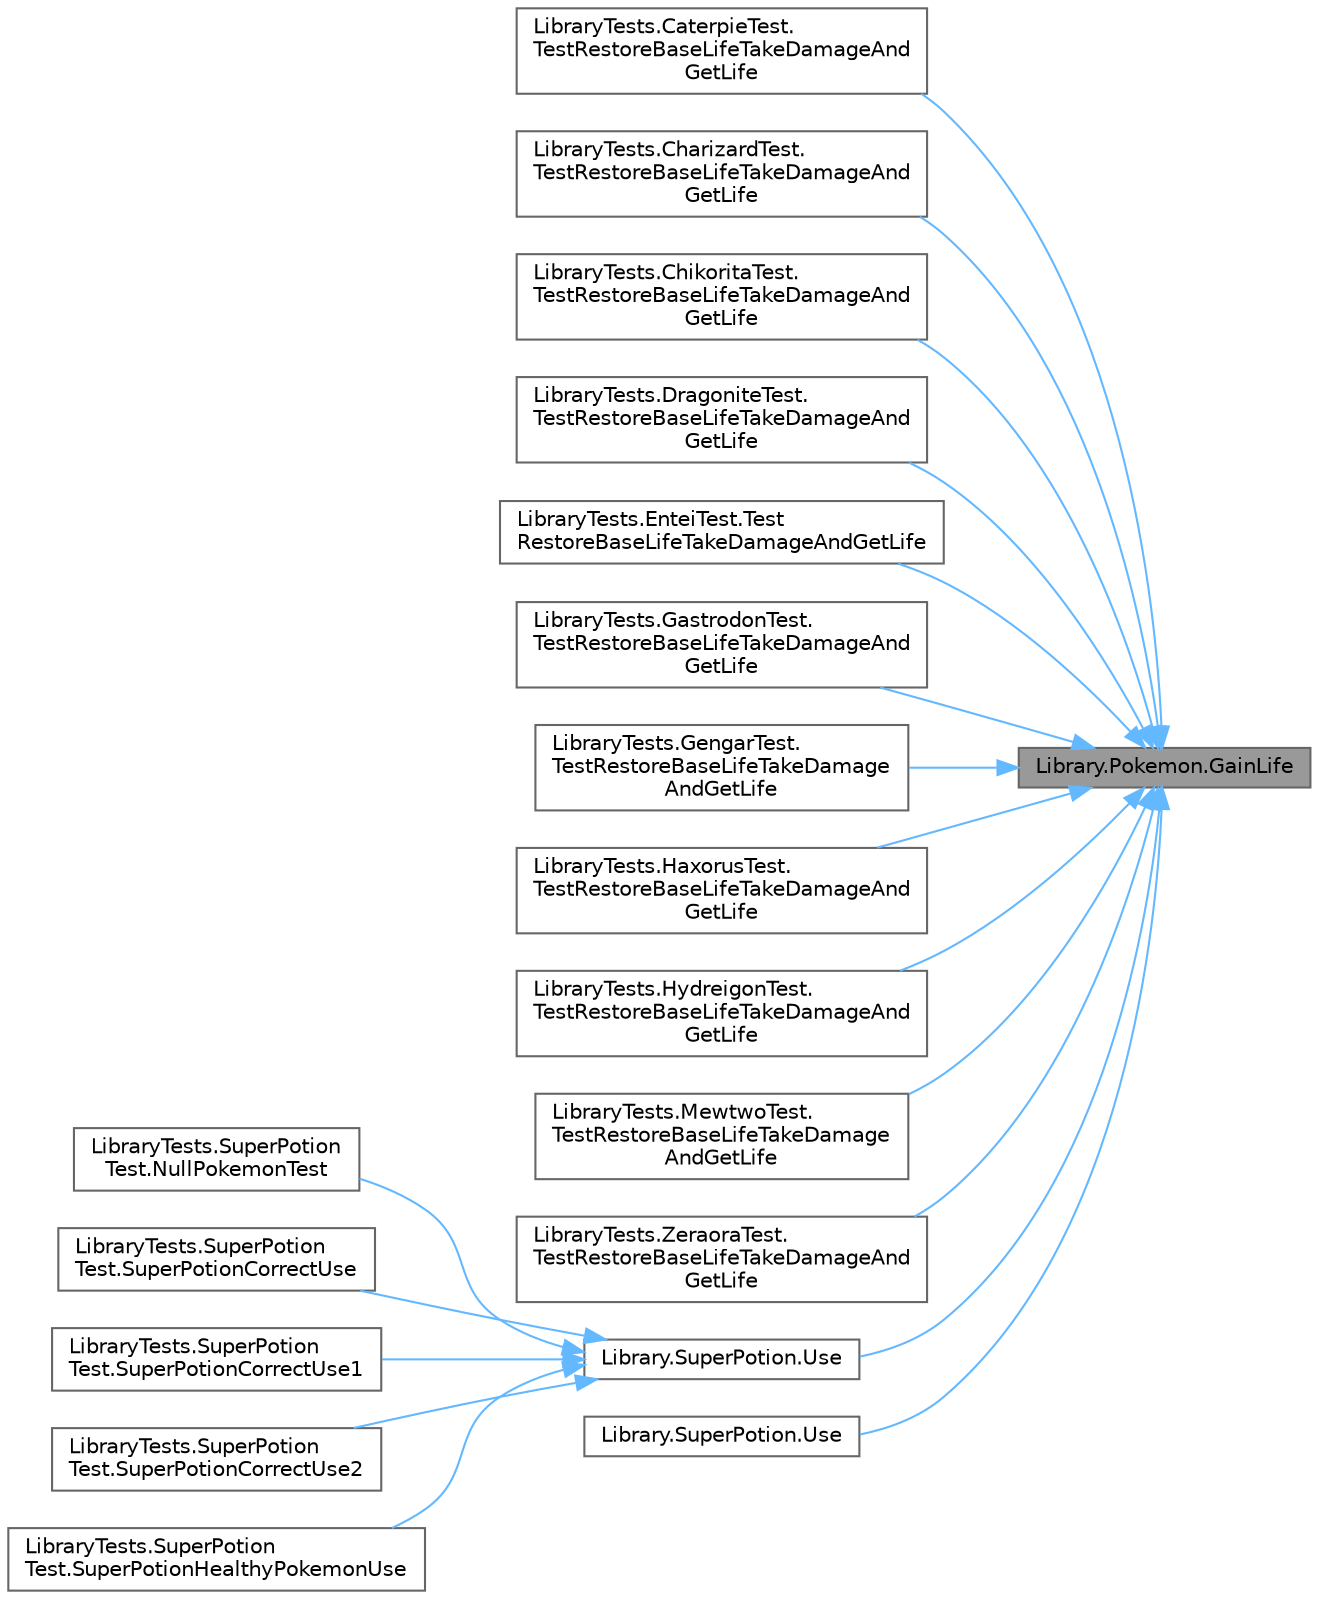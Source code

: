 digraph "Library.Pokemon.GainLife"
{
 // INTERACTIVE_SVG=YES
 // LATEX_PDF_SIZE
  bgcolor="transparent";
  edge [fontname=Helvetica,fontsize=10,labelfontname=Helvetica,labelfontsize=10];
  node [fontname=Helvetica,fontsize=10,shape=box,height=0.2,width=0.4];
  rankdir="RL";
  Node1 [id="Node000001",label="Library.Pokemon.GainLife",height=0.2,width=0.4,color="gray40", fillcolor="grey60", style="filled", fontcolor="black",tooltip="Suma puntos de vida a la vida actual, considerando que la vida actual no puede ser mayor a la vida ba..."];
  Node1 -> Node2 [id="edge1_Node000001_Node000002",dir="back",color="steelblue1",style="solid",tooltip=" "];
  Node2 [id="Node000002",label="LibraryTests.CaterpieTest.\lTestRestoreBaseLifeTakeDamageAnd\lGetLife",height=0.2,width=0.4,color="grey40", fillcolor="white", style="filled",URL="$classLibraryTests_1_1CaterpieTest.html#a8c18e869f393841c2d5078f42d5ab17b",tooltip="Test de los métodos RestoreBaseLife, TakeDamage y GetLife."];
  Node1 -> Node3 [id="edge2_Node000001_Node000003",dir="back",color="steelblue1",style="solid",tooltip=" "];
  Node3 [id="Node000003",label="LibraryTests.CharizardTest.\lTestRestoreBaseLifeTakeDamageAnd\lGetLife",height=0.2,width=0.4,color="grey40", fillcolor="white", style="filled",URL="$classLibraryTests_1_1CharizardTest.html#a3ab8447bc2db224f24c4131969e94334",tooltip="Test de los métodos RestoreBaseLife, TakeDamage y GetLife."];
  Node1 -> Node4 [id="edge3_Node000001_Node000004",dir="back",color="steelblue1",style="solid",tooltip=" "];
  Node4 [id="Node000004",label="LibraryTests.ChikoritaTest.\lTestRestoreBaseLifeTakeDamageAnd\lGetLife",height=0.2,width=0.4,color="grey40", fillcolor="white", style="filled",URL="$classLibraryTests_1_1ChikoritaTest.html#af75d59ad6478c7caf8d63ff37c748453",tooltip="Test de los métodos RestoreBaseLife, TakeDamage y GetLife."];
  Node1 -> Node5 [id="edge4_Node000001_Node000005",dir="back",color="steelblue1",style="solid",tooltip=" "];
  Node5 [id="Node000005",label="LibraryTests.DragoniteTest.\lTestRestoreBaseLifeTakeDamageAnd\lGetLife",height=0.2,width=0.4,color="grey40", fillcolor="white", style="filled",URL="$classLibraryTests_1_1DragoniteTest.html#a1dde17c1aea64ebdb75a983bf5f12b60",tooltip="Test de los métodos RestoreBaseLife, TakeDamage y GetLife."];
  Node1 -> Node6 [id="edge5_Node000001_Node000006",dir="back",color="steelblue1",style="solid",tooltip=" "];
  Node6 [id="Node000006",label="LibraryTests.EnteiTest.Test\lRestoreBaseLifeTakeDamageAndGetLife",height=0.2,width=0.4,color="grey40", fillcolor="white", style="filled",URL="$classLibraryTests_1_1EnteiTest.html#aa82a9c1b79b43ba188af744e543a4a50",tooltip="Test de los métodos RestoreBaseLife, TakeDamage y GetLife."];
  Node1 -> Node7 [id="edge6_Node000001_Node000007",dir="back",color="steelblue1",style="solid",tooltip=" "];
  Node7 [id="Node000007",label="LibraryTests.GastrodonTest.\lTestRestoreBaseLifeTakeDamageAnd\lGetLife",height=0.2,width=0.4,color="grey40", fillcolor="white", style="filled",URL="$classLibraryTests_1_1GastrodonTest.html#a0c42f999522d5ccee0f79c9bfc8c3fdf",tooltip="Test de los métodos RestoreBaseLife, TakeDamage y GetLife."];
  Node1 -> Node8 [id="edge7_Node000001_Node000008",dir="back",color="steelblue1",style="solid",tooltip=" "];
  Node8 [id="Node000008",label="LibraryTests.GengarTest.\lTestRestoreBaseLifeTakeDamage\lAndGetLife",height=0.2,width=0.4,color="grey40", fillcolor="white", style="filled",URL="$classLibraryTests_1_1GengarTest.html#a4493cdd78e4943f6f688dd8b91e4a913",tooltip="Test de los métodos RestoreBaseLife, TakeDamage y GetLife."];
  Node1 -> Node9 [id="edge8_Node000001_Node000009",dir="back",color="steelblue1",style="solid",tooltip=" "];
  Node9 [id="Node000009",label="LibraryTests.HaxorusTest.\lTestRestoreBaseLifeTakeDamageAnd\lGetLife",height=0.2,width=0.4,color="grey40", fillcolor="white", style="filled",URL="$classLibraryTests_1_1HaxorusTest.html#a4a870c7fc948941f1e73fafa7f161c9e",tooltip="Test de los métodos RestoreBaseLife, TakeDamage y GetLife."];
  Node1 -> Node10 [id="edge9_Node000001_Node000010",dir="back",color="steelblue1",style="solid",tooltip=" "];
  Node10 [id="Node000010",label="LibraryTests.HydreigonTest.\lTestRestoreBaseLifeTakeDamageAnd\lGetLife",height=0.2,width=0.4,color="grey40", fillcolor="white", style="filled",URL="$classLibraryTests_1_1HydreigonTest.html#a81eea89f8585fd3ee470a8c9fb192596",tooltip="Test de los métodos RestoreBaseLife, TakeDamage y GetLife."];
  Node1 -> Node11 [id="edge10_Node000001_Node000011",dir="back",color="steelblue1",style="solid",tooltip=" "];
  Node11 [id="Node000011",label="LibraryTests.MewtwoTest.\lTestRestoreBaseLifeTakeDamage\lAndGetLife",height=0.2,width=0.4,color="grey40", fillcolor="white", style="filled",URL="$classLibraryTests_1_1MewtwoTest.html#a18a5bb7ea8651fecc6374551612a4da7",tooltip="Test de los métodos RestoreBaseLife, TakeDamage y GetLife."];
  Node1 -> Node12 [id="edge11_Node000001_Node000012",dir="back",color="steelblue1",style="solid",tooltip=" "];
  Node12 [id="Node000012",label="LibraryTests.ZeraoraTest.\lTestRestoreBaseLifeTakeDamageAnd\lGetLife",height=0.2,width=0.4,color="grey40", fillcolor="white", style="filled",URL="$classLibraryTests_1_1ZeraoraTest.html#a0880d21f1cce6f450fd57185cb9df249",tooltip="Test de los métodos RestoreBaseLife, TakeDamage y GetLife."];
  Node1 -> Node13 [id="edge12_Node000001_Node000013",dir="back",color="steelblue1",style="solid",tooltip=" "];
  Node13 [id="Node000013",label="Library.SuperPotion.Use",height=0.2,width=0.4,color="grey40", fillcolor="white", style="filled",URL="$classLibrary_1_1SuperPotion.html#a8cd462889e7028c7d0132023256380dc",tooltip="Suma 70 HP a la vida actual del Pokemon."];
  Node13 -> Node14 [id="edge13_Node000013_Node000014",dir="back",color="steelblue1",style="solid",tooltip=" "];
  Node14 [id="Node000014",label="LibraryTests.SuperPotion\lTest.NullPokemonTest",height=0.2,width=0.4,color="grey40", fillcolor="white", style="filled",URL="$classLibraryTests_1_1SuperPotionTest.html#a526d5063ee58a185692f71924f5254bf",tooltip="Verifica que al intentar usar SuperPotion con un Pokemon nulo, el resultado sea nulo."];
  Node13 -> Node15 [id="edge14_Node000013_Node000015",dir="back",color="steelblue1",style="solid",tooltip=" "];
  Node15 [id="Node000015",label="LibraryTests.SuperPotion\lTest.SuperPotionCorrectUse",height=0.2,width=0.4,color="grey40", fillcolor="white", style="filled",URL="$classLibraryTests_1_1SuperPotionTest.html#a82b27fac16f96b33ccffd3df5567d001",tooltip="Test de pocion de curacion."];
  Node13 -> Node16 [id="edge15_Node000013_Node000016",dir="back",color="steelblue1",style="solid",tooltip=" "];
  Node16 [id="Node000016",label="LibraryTests.SuperPotion\lTest.SuperPotionCorrectUse1",height=0.2,width=0.4,color="grey40", fillcolor="white", style="filled",URL="$classLibraryTests_1_1SuperPotionTest.html#a385213d9479541c22d0a314aff5169d2",tooltip="Verifica que SuperPotion recupere correctamente 70HP de un Pokemon después de recibir 60 puntos de da..."];
  Node13 -> Node17 [id="edge16_Node000013_Node000017",dir="back",color="steelblue1",style="solid",tooltip=" "];
  Node17 [id="Node000017",label="LibraryTests.SuperPotion\lTest.SuperPotionCorrectUse2",height=0.2,width=0.4,color="grey40", fillcolor="white", style="filled",URL="$classLibraryTests_1_1SuperPotionTest.html#a275ba27a5e3c499e582ec2bf7ee2c07c",tooltip="Verifica que SuperPotion recupere correctamente 70HP de un Pokemon después de recibir 80 puntos de da..."];
  Node13 -> Node18 [id="edge17_Node000013_Node000018",dir="back",color="steelblue1",style="solid",tooltip=" "];
  Node18 [id="Node000018",label="LibraryTests.SuperPotion\lTest.SuperPotionHealthyPokemonUse",height=0.2,width=0.4,color="grey40", fillcolor="white", style="filled",URL="$classLibraryTests_1_1SuperPotionTest.html#afef0568233cc83fc53b45b75effb4180",tooltip="Verifica que SuperPotion no tenga efecto si el Pokemon ya tiene su vida completa, y que la vida del P..."];
  Node1 -> Node19 [id="edge18_Node000001_Node000019",dir="back",color="steelblue1",style="solid",tooltip=" "];
  Node19 [id="Node000019",label="Library.SuperPotion.Use",height=0.2,width=0.4,color="grey40", fillcolor="white", style="filled",URL="$classLibrary_1_1SuperPotion.html#aae3ac88e1fc61191e70f6b9c54ec8588",tooltip="Suma 70 HP a la vida actual del Pokemon."];
}
